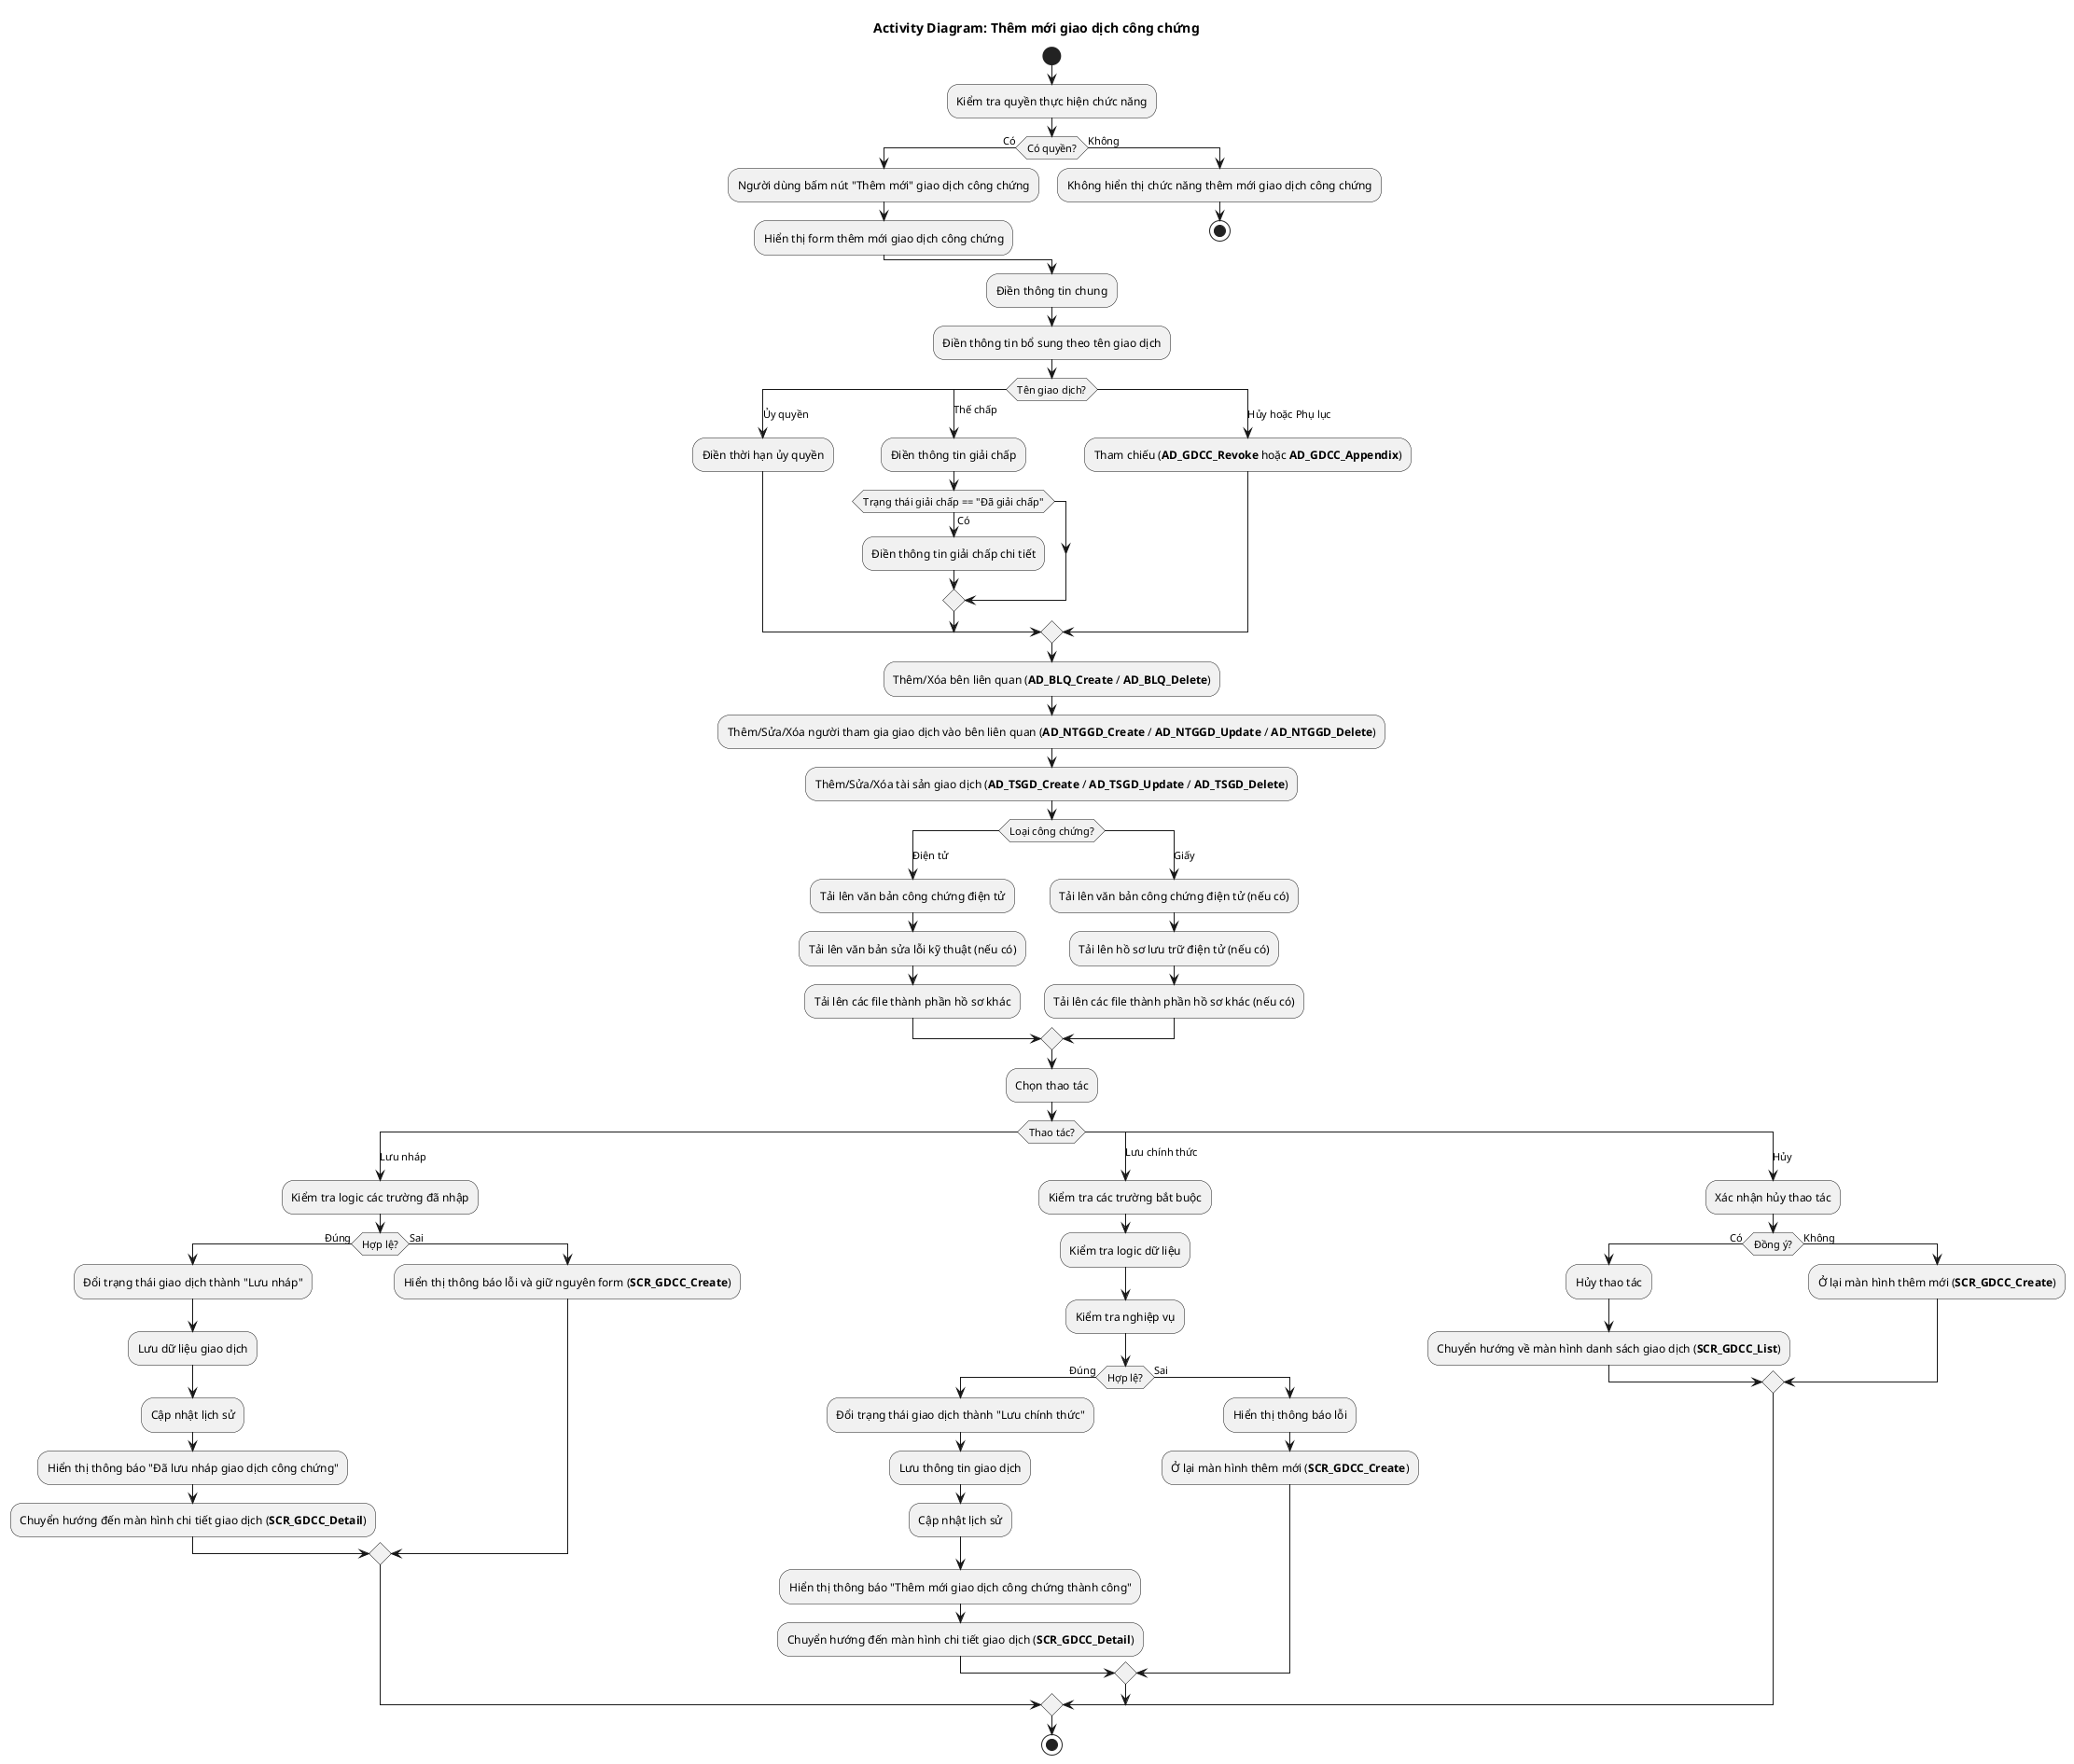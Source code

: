 @startuml AD_GDCC_Create
!pragma layout smetana
title Activity Diagram: Thêm mới giao dịch công chứng

start
:Kiểm tra quyền thực hiện chức năng;
if (Có quyền?) then (Có)
  :Người dùng bấm nút "Thêm mới" giao dịch công chứng;
  :Hiển thị form thêm mới giao dịch công chứng;
else (Không)
  :Không hiển thị chức năng thêm mới giao dịch công chứng;
  stop
endif

:Điền thông tin chung;
:Điền thông tin bổ sung theo tên giao dịch;
switch (Tên giao dịch?)
  case (Ủy quyền)
    :Điền thời hạn ủy quyền;
  case (Thế chấp)
    :Điền thông tin giải chấp;
    if (Trạng thái giải chấp == "Đã giải chấp") then (Có)
      :Điền thông tin giải chấp chi tiết;
    endif
  case (Hủy hoặc Phụ lục)
    :Tham chiếu (**AD_GDCC_Revoke** hoặc **AD_GDCC_Appendix**); 
endswitch

:Thêm/Xóa bên liên quan (**AD_BLQ_Create** / **AD_BLQ_Delete**);
:Thêm/Sửa/Xóa người tham gia giao dịch vào bên liên quan (**AD_NTGGD_Create** / **AD_NTGGD_Update** / **AD_NTGGD_Delete**);
:Thêm/Sửa/Xóa tài sản giao dịch (**AD_TSGD_Create** / **AD_TSGD_Update** / **AD_TSGD_Delete**);

switch (Loại công chứng?)
  case (Điện tử)
    :Tải lên văn bản công chứng điện tử;
    :Tải lên văn bản sửa lỗi kỹ thuật (nếu có);
    :Tải lên các file thành phần hồ sơ khác;
  case (Giấy)
    :Tải lên văn bản công chứng điện tử (nếu có);
    :Tải lên hồ sơ lưu trữ điện tử (nếu có);
    :Tải lên các file thành phần hồ sơ khác (nếu có);
endswitch
:Chọn thao tác;
switch (Thao tác?)
  case (Lưu nháp)
    :Kiểm tra logic các trường đã nhập;
    if (Hợp lệ?) then (Đúng)
        :Đổi trạng thái giao dịch thành "Lưu nháp";
        :Lưu dữ liệu giao dịch;
        :Cập nhật lịch sử;
        :Hiển thị thông báo "Đã lưu nháp giao dịch công chứng";
        :Chuyển hướng đến màn hình chi tiết giao dịch (**SCR_GDCC_Detail**);
    else (Sai)
        :Hiển thị thông báo lỗi và giữ nguyên form (**SCR_GDCC_Create**);
    endif
  case (Lưu chính thức)
    :Kiểm tra các trường bắt buộc;
    :Kiểm tra logic dữ liệu;
    :Kiểm tra nghiệp vụ;
    if (Hợp lệ?) then (Đúng)
      :Đổi trạng thái giao dịch thành "Lưu chính thức";
      :Lưu thông tin giao dịch;
      :Cập nhật lịch sử;
      :Hiển thị thông báo "Thêm mới giao dịch công chứng thành công";
      :Chuyển hướng đến màn hình chi tiết giao dịch (**SCR_GDCC_Detail**);
    else (Sai)
      :Hiển thị thông báo lỗi;
      :Ở lại màn hình thêm mới (**SCR_GDCC_Create**);
    endif

  case (Hủy)
    :Xác nhận hủy thao tác;
    if (Đồng ý?) then (Có)
      :Hủy thao tác;
      :Chuyển hướng về màn hình danh sách giao dịch (**SCR_GDCC_List**);
    else (Không)
      :Ở lại màn hình thêm mới (**SCR_GDCC_Create**);
    endif
endswitch
stop
@enduml